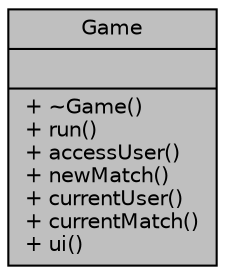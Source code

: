 digraph "Game"
{
 // LATEX_PDF_SIZE
  edge [fontname="Helvetica",fontsize="10",labelfontname="Helvetica",labelfontsize="10"];
  node [fontname="Helvetica",fontsize="10",shape=record];
  Node1 [label="{Game\n||+ ~Game()\l+ run()\l+ accessUser()\l+ newMatch()\l+ currentUser()\l+ currentMatch()\l+ ui()\l}",height=0.2,width=0.4,color="black", fillcolor="grey75", style="filled", fontcolor="black",tooltip=" "];
}
